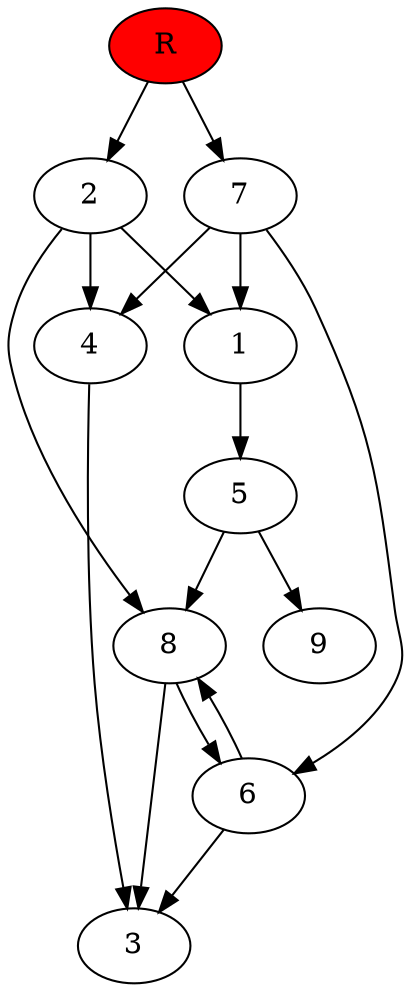 digraph prb22033 {
	1
	2
	3
	4
	5
	6
	7
	8
	R [fillcolor="#ff0000" style=filled]
	1 -> 5
	2 -> 1
	2 -> 4
	2 -> 8
	4 -> 3
	5 -> 8
	5 -> 9
	6 -> 3
	6 -> 8
	7 -> 1
	7 -> 4
	7 -> 6
	8 -> 3
	8 -> 6
	R -> 2
	R -> 7
}
